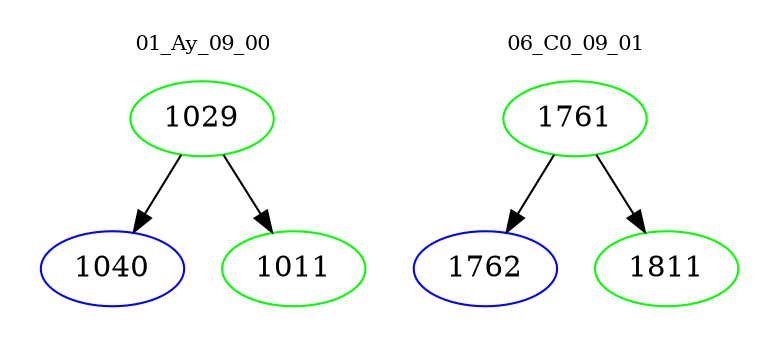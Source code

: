 digraph{
subgraph cluster_0 {
color = white
label = "01_Ay_09_00";
fontsize=10;
T0_1029 [label="1029", color="green"]
T0_1029 -> T0_1040 [color="black"]
T0_1040 [label="1040", color="blue"]
T0_1029 -> T0_1011 [color="black"]
T0_1011 [label="1011", color="green"]
}
subgraph cluster_1 {
color = white
label = "06_C0_09_01";
fontsize=10;
T1_1761 [label="1761", color="green"]
T1_1761 -> T1_1762 [color="black"]
T1_1762 [label="1762", color="blue"]
T1_1761 -> T1_1811 [color="black"]
T1_1811 [label="1811", color="green"]
}
}
